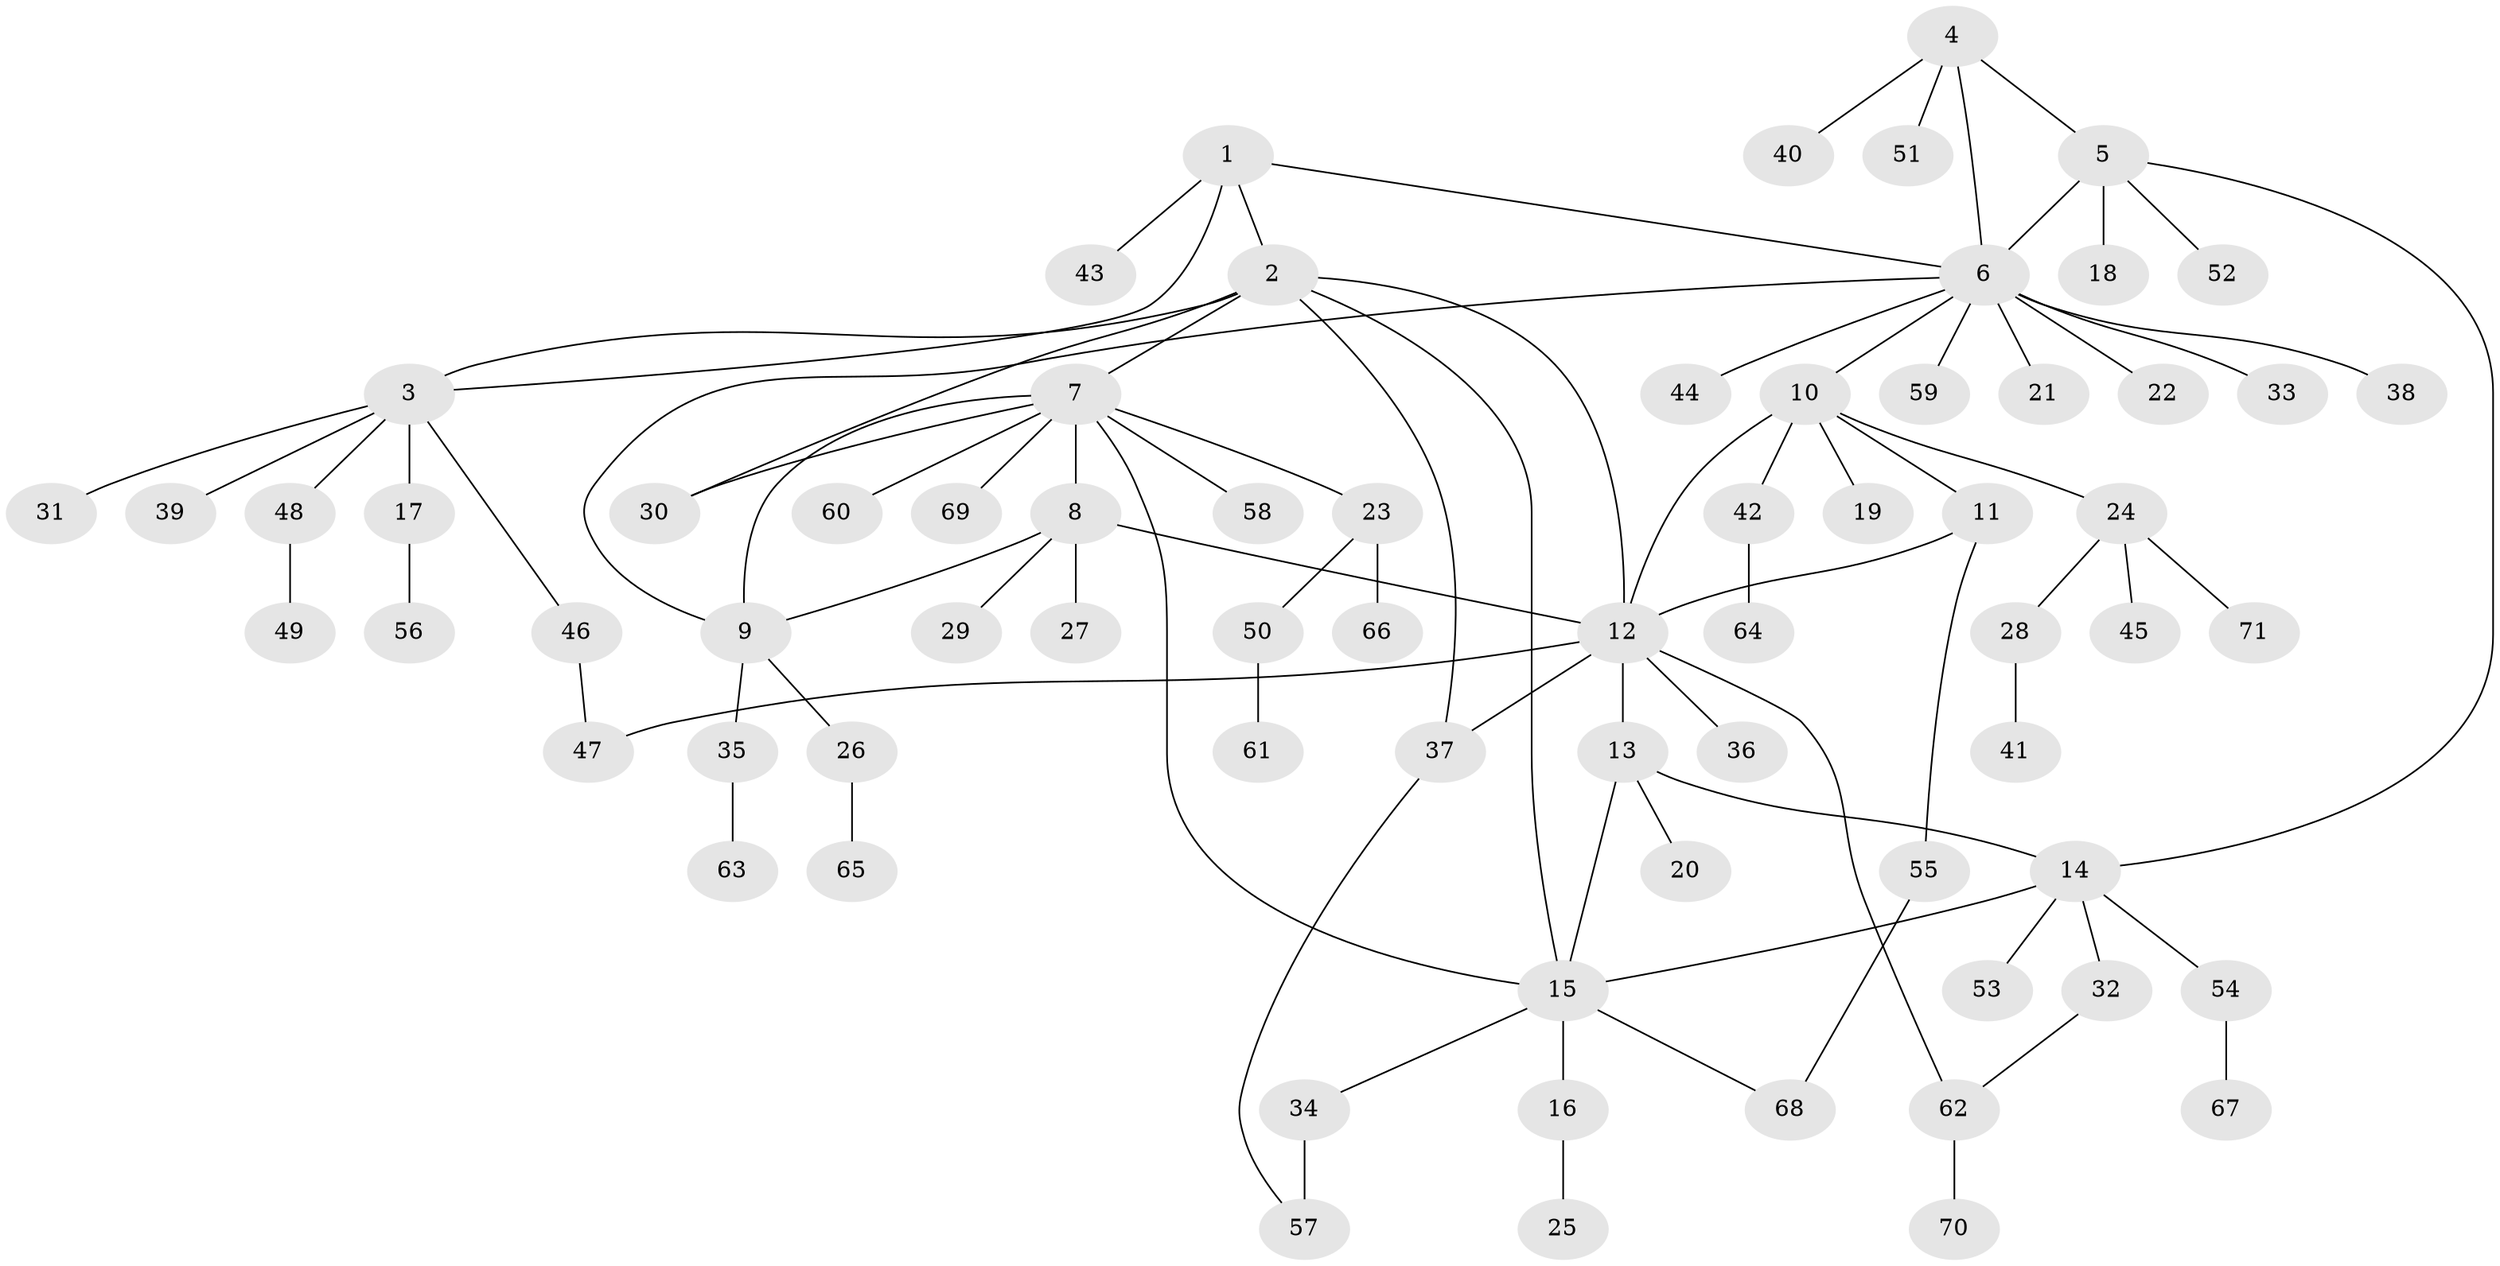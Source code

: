 // coarse degree distribution, {3: 0.08333333333333333, 5: 0.0625, 7: 0.0625, 12: 0.020833333333333332, 4: 0.020833333333333332, 6: 0.020833333333333332, 8: 0.020833333333333332, 1: 0.5416666666666666, 2: 0.16666666666666666}
// Generated by graph-tools (version 1.1) at 2025/42/03/06/25 10:42:07]
// undirected, 71 vertices, 87 edges
graph export_dot {
graph [start="1"]
  node [color=gray90,style=filled];
  1;
  2;
  3;
  4;
  5;
  6;
  7;
  8;
  9;
  10;
  11;
  12;
  13;
  14;
  15;
  16;
  17;
  18;
  19;
  20;
  21;
  22;
  23;
  24;
  25;
  26;
  27;
  28;
  29;
  30;
  31;
  32;
  33;
  34;
  35;
  36;
  37;
  38;
  39;
  40;
  41;
  42;
  43;
  44;
  45;
  46;
  47;
  48;
  49;
  50;
  51;
  52;
  53;
  54;
  55;
  56;
  57;
  58;
  59;
  60;
  61;
  62;
  63;
  64;
  65;
  66;
  67;
  68;
  69;
  70;
  71;
  1 -- 2;
  1 -- 3;
  1 -- 6;
  1 -- 43;
  2 -- 3;
  2 -- 7;
  2 -- 12;
  2 -- 15;
  2 -- 30;
  2 -- 37;
  3 -- 17;
  3 -- 31;
  3 -- 39;
  3 -- 46;
  3 -- 48;
  4 -- 5;
  4 -- 6;
  4 -- 40;
  4 -- 51;
  5 -- 6;
  5 -- 14;
  5 -- 18;
  5 -- 52;
  6 -- 9;
  6 -- 10;
  6 -- 21;
  6 -- 22;
  6 -- 33;
  6 -- 38;
  6 -- 44;
  6 -- 59;
  7 -- 8;
  7 -- 9;
  7 -- 15;
  7 -- 23;
  7 -- 30;
  7 -- 58;
  7 -- 60;
  7 -- 69;
  8 -- 9;
  8 -- 12;
  8 -- 27;
  8 -- 29;
  9 -- 26;
  9 -- 35;
  10 -- 11;
  10 -- 12;
  10 -- 19;
  10 -- 24;
  10 -- 42;
  11 -- 12;
  11 -- 55;
  12 -- 13;
  12 -- 36;
  12 -- 37;
  12 -- 47;
  12 -- 62;
  13 -- 14;
  13 -- 15;
  13 -- 20;
  14 -- 15;
  14 -- 32;
  14 -- 53;
  14 -- 54;
  15 -- 16;
  15 -- 34;
  15 -- 68;
  16 -- 25;
  17 -- 56;
  23 -- 50;
  23 -- 66;
  24 -- 28;
  24 -- 45;
  24 -- 71;
  26 -- 65;
  28 -- 41;
  32 -- 62;
  34 -- 57;
  35 -- 63;
  37 -- 57;
  42 -- 64;
  46 -- 47;
  48 -- 49;
  50 -- 61;
  54 -- 67;
  55 -- 68;
  62 -- 70;
}
